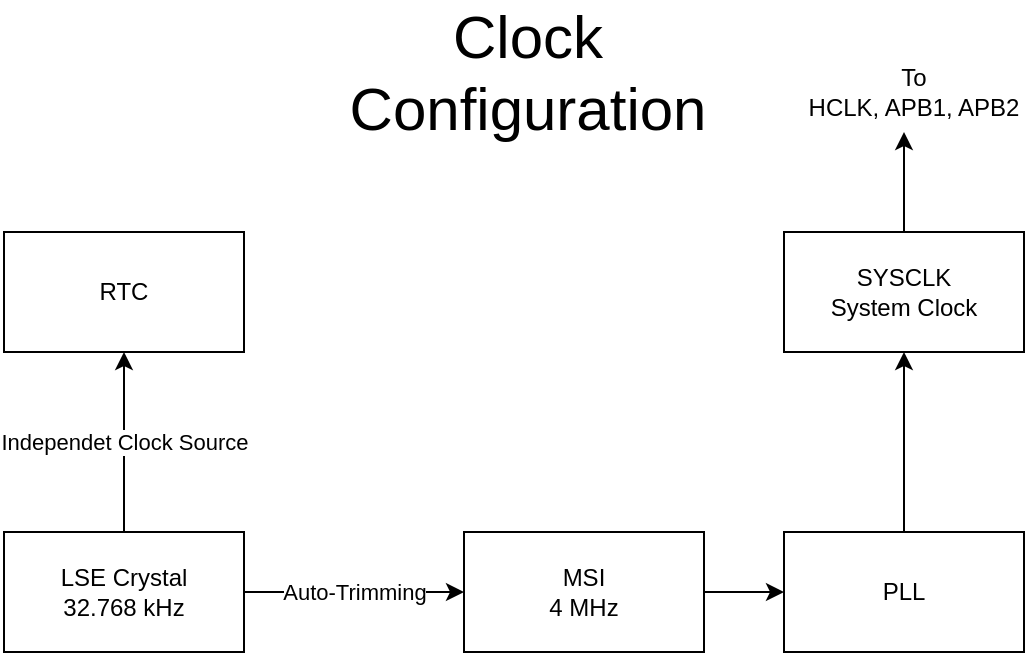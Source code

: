 <mxfile version="13.9.6" type="device"><diagram id="9SRuJeWDrosyb-J9TxPU" name="Page-1"><mxGraphModel dx="1564" dy="898" grid="1" gridSize="10" guides="1" tooltips="1" connect="1" arrows="1" fold="1" page="1" pageScale="0.5" pageWidth="1169" pageHeight="827" math="0" shadow="0"><root><mxCell id="0"/><mxCell id="1" parent="0"/><mxCell id="YEAJ4EgdiJtUhXWtcUfd-1" value="RTC" style="rounded=0;whiteSpace=wrap;html=1;fillColor=none;" vertex="1" parent="1"><mxGeometry x="30" y="140" width="120" height="60" as="geometry"/></mxCell><mxCell id="YEAJ4EgdiJtUhXWtcUfd-2" value="LSE Crystal&lt;br&gt;32.768 kHz" style="rounded=0;whiteSpace=wrap;html=1;fillColor=none;" vertex="1" parent="1"><mxGeometry x="30" y="290" width="120" height="60" as="geometry"/></mxCell><mxCell id="YEAJ4EgdiJtUhXWtcUfd-9" style="edgeStyle=orthogonalEdgeStyle;rounded=0;orthogonalLoop=1;jettySize=auto;html=1;exitX=1;exitY=0.5;exitDx=0;exitDy=0;entryX=0;entryY=0.5;entryDx=0;entryDy=0;" edge="1" parent="1" source="YEAJ4EgdiJtUhXWtcUfd-3" target="YEAJ4EgdiJtUhXWtcUfd-4"><mxGeometry relative="1" as="geometry"/></mxCell><mxCell id="YEAJ4EgdiJtUhXWtcUfd-3" value="MSI&lt;br&gt;4 MHz" style="rounded=0;whiteSpace=wrap;html=1;fillColor=none;" vertex="1" parent="1"><mxGeometry x="260" y="290" width="120" height="60" as="geometry"/></mxCell><mxCell id="YEAJ4EgdiJtUhXWtcUfd-10" style="edgeStyle=orthogonalEdgeStyle;rounded=0;orthogonalLoop=1;jettySize=auto;html=1;entryX=0.5;entryY=1;entryDx=0;entryDy=0;exitX=0.5;exitY=0;exitDx=0;exitDy=0;" edge="1" parent="1" source="YEAJ4EgdiJtUhXWtcUfd-4" target="YEAJ4EgdiJtUhXWtcUfd-5"><mxGeometry relative="1" as="geometry"><mxPoint x="560" y="310" as="sourcePoint"/></mxGeometry></mxCell><mxCell id="YEAJ4EgdiJtUhXWtcUfd-4" value="PLL" style="rounded=0;whiteSpace=wrap;html=1;fillColor=none;" vertex="1" parent="1"><mxGeometry x="420" y="290" width="120" height="60" as="geometry"/></mxCell><mxCell id="YEAJ4EgdiJtUhXWtcUfd-5" value="SYSCLK&lt;br&gt;System Clock" style="rounded=0;whiteSpace=wrap;html=1;fillColor=none;" vertex="1" parent="1"><mxGeometry x="420" y="140" width="120" height="60" as="geometry"/></mxCell><mxCell id="YEAJ4EgdiJtUhXWtcUfd-16" value="" style="endArrow=classic;html=1;entryX=0;entryY=0.5;entryDx=0;entryDy=0;exitX=1;exitY=0.5;exitDx=0;exitDy=0;" edge="1" parent="1" source="YEAJ4EgdiJtUhXWtcUfd-2" target="YEAJ4EgdiJtUhXWtcUfd-3"><mxGeometry relative="1" as="geometry"><mxPoint x="130" y="400" as="sourcePoint"/><mxPoint x="-40" y="230" as="targetPoint"/></mxGeometry></mxCell><mxCell id="YEAJ4EgdiJtUhXWtcUfd-17" value="Auto-Trimming" style="edgeLabel;resizable=0;html=1;align=center;verticalAlign=middle;" connectable="0" vertex="1" parent="YEAJ4EgdiJtUhXWtcUfd-16"><mxGeometry relative="1" as="geometry"/></mxCell><mxCell id="YEAJ4EgdiJtUhXWtcUfd-18" value="" style="endArrow=classic;html=1;exitX=0.5;exitY=0;exitDx=0;exitDy=0;entryX=0.5;entryY=1;entryDx=0;entryDy=0;" edge="1" parent="1" source="YEAJ4EgdiJtUhXWtcUfd-2" target="YEAJ4EgdiJtUhXWtcUfd-1"><mxGeometry relative="1" as="geometry"><mxPoint x="190" y="110" as="sourcePoint"/><mxPoint x="290" y="110" as="targetPoint"/></mxGeometry></mxCell><mxCell id="YEAJ4EgdiJtUhXWtcUfd-19" value="Independet Clock Source" style="edgeLabel;resizable=0;html=1;align=center;verticalAlign=middle;" connectable="0" vertex="1" parent="YEAJ4EgdiJtUhXWtcUfd-18"><mxGeometry relative="1" as="geometry"/></mxCell><mxCell id="YEAJ4EgdiJtUhXWtcUfd-21" value="Clock Configuration" style="text;html=1;strokeColor=none;fillColor=none;align=center;verticalAlign=middle;whiteSpace=wrap;rounded=0;fontSize=30;" vertex="1" parent="1"><mxGeometry x="237" y="50" width="110" height="20" as="geometry"/></mxCell><mxCell id="YEAJ4EgdiJtUhXWtcUfd-22" value="To&lt;br&gt;HCLK, APB1, APB2" style="text;html=1;strokeColor=none;fillColor=none;align=center;verticalAlign=middle;whiteSpace=wrap;rounded=0;fontSize=12;" vertex="1" parent="1"><mxGeometry x="430" y="60" width="110" height="20" as="geometry"/></mxCell><mxCell id="YEAJ4EgdiJtUhXWtcUfd-24" value="" style="endArrow=classic;html=1;fontSize=12;exitX=0.5;exitY=0;exitDx=0;exitDy=0;" edge="1" parent="1" source="YEAJ4EgdiJtUhXWtcUfd-5"><mxGeometry width="50" height="50" relative="1" as="geometry"><mxPoint x="630" y="370" as="sourcePoint"/><mxPoint x="480" y="90" as="targetPoint"/></mxGeometry></mxCell></root></mxGraphModel></diagram></mxfile>